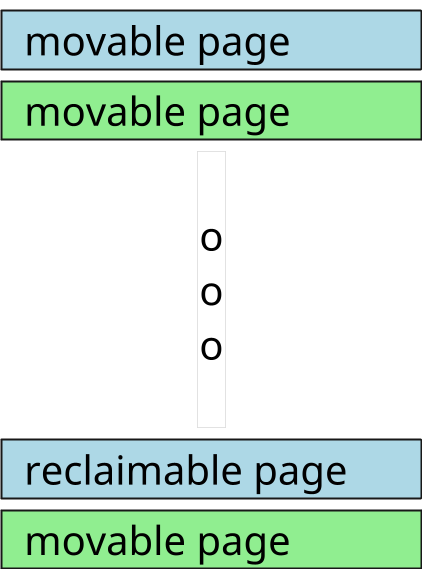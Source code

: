 @startuml

skinparam ComponentStyle rectangle
scale 1/5

skinparam Component {
    FontSize 200
    BorderThickness 10
    BackgroundColor transparent
}


skinparam Package {
    FontSize 0
    BorderThickness 0
    BackgroundColor transparent
}


skinparam Rectangle {
    FontSize 200
    BorderThickness 0
    BackgroundColor transparent
}

' component:
component "  movable page\t\t" as c0 #LightBlue
component "  movable page\t\t" as c1 #LightGreen
rectangle "\no\no\no\n" as c2 #transparent
component "  reclaimable page\t" as c3 #LightBlue
component "  movable page\t\t" as c4 #LightGreen
' layout:
c0-down[hidden]-c1
c1-down[hidden]-c2
c2-down[hidden]-c3
c3-down[hidden]-c4

@enduml
